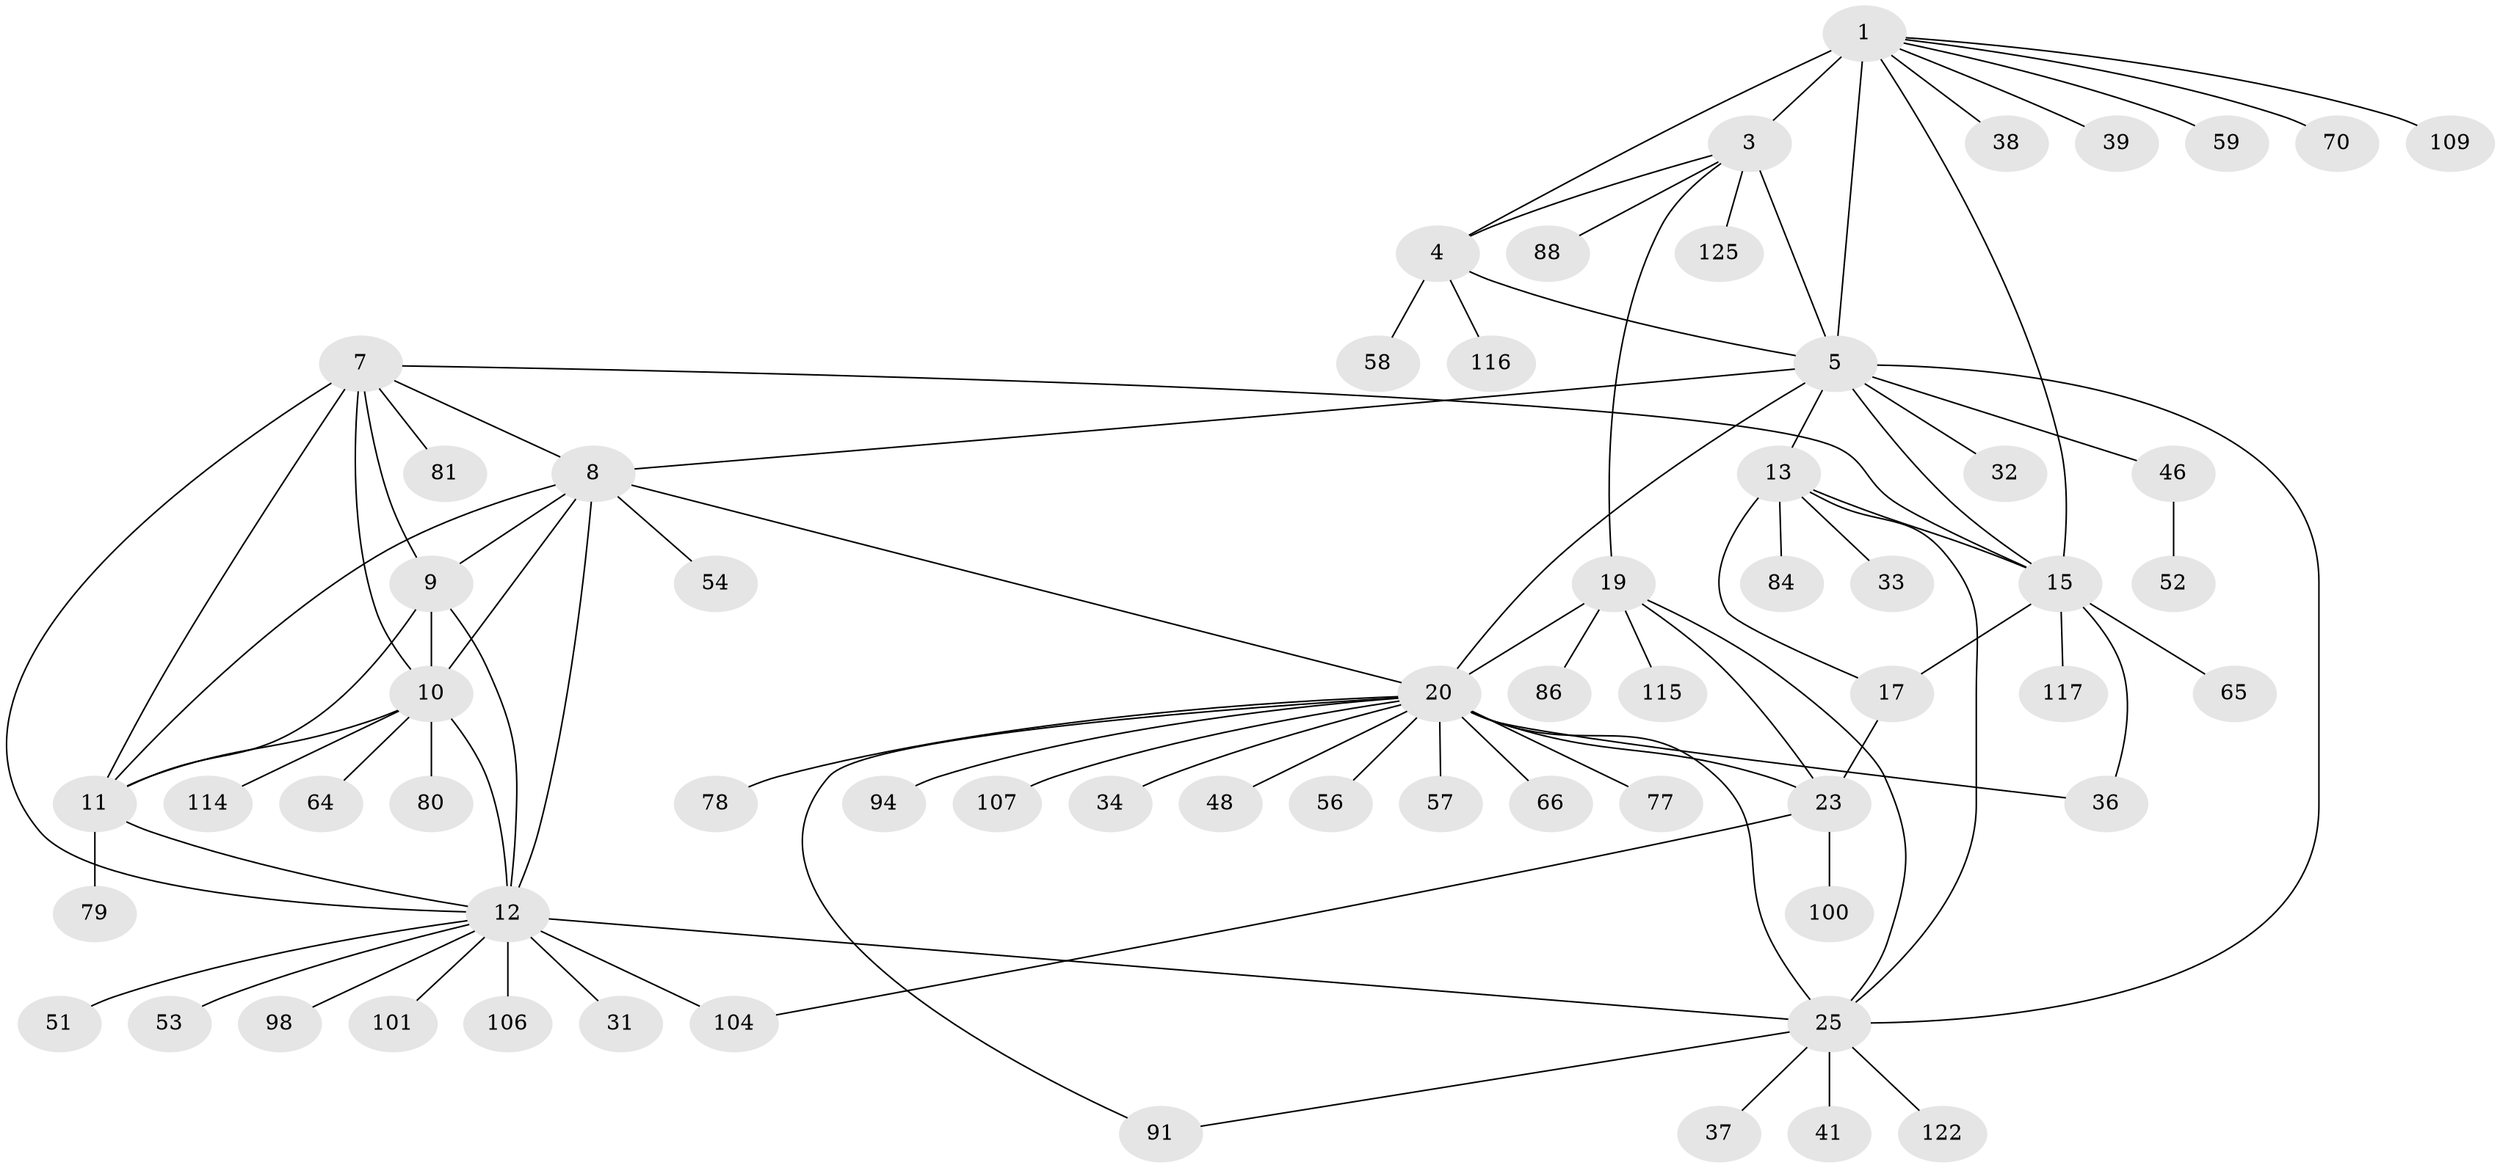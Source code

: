 // original degree distribution, {11: 0.015873015873015872, 7: 0.05555555555555555, 8: 0.047619047619047616, 10: 0.03968253968253968, 13: 0.015873015873015872, 6: 0.047619047619047616, 16: 0.007936507936507936, 9: 0.007936507936507936, 1: 0.6190476190476191, 4: 0.015873015873015872, 2: 0.09523809523809523, 3: 0.031746031746031744}
// Generated by graph-tools (version 1.1) at 2025/19/03/04/25 18:19:40]
// undirected, 63 vertices, 90 edges
graph export_dot {
graph [start="1"]
  node [color=gray90,style=filled];
  1 [super="+61+2+62"];
  3;
  4;
  5 [super="+43+6"];
  7;
  8 [super="+35+69+50+93+118+97"];
  9 [super="+47"];
  10;
  11;
  12;
  13 [super="+14+126+18"];
  15 [super="+16"];
  17 [super="+44"];
  19 [super="+87"];
  20 [super="+21"];
  23;
  25 [super="+29+119+75+28+26+42"];
  31;
  32;
  33;
  34;
  36 [super="+73+103+72"];
  37 [super="+63"];
  38;
  39 [super="+96"];
  41;
  46 [super="+67"];
  48;
  51;
  52;
  53;
  54;
  56;
  57;
  58;
  59 [super="+123"];
  64 [super="+108"];
  65;
  66;
  70;
  77;
  78;
  79 [super="+89"];
  80;
  81;
  84;
  86;
  88;
  91;
  94;
  98;
  100;
  101;
  104 [super="+111"];
  106;
  107;
  109;
  114;
  115;
  116;
  117;
  122;
  125;
  1 -- 3 [weight=2];
  1 -- 4 [weight=2];
  1 -- 5 [weight=4];
  1 -- 38;
  1 -- 70;
  1 -- 109;
  1 -- 39;
  1 -- 59;
  1 -- 15;
  3 -- 4;
  3 -- 5 [weight=2];
  3 -- 19;
  3 -- 88;
  3 -- 125;
  4 -- 5 [weight=2];
  4 -- 58;
  4 -- 116;
  5 -- 32;
  5 -- 20 [weight=2];
  5 -- 25;
  5 -- 13;
  5 -- 15;
  5 -- 8;
  5 -- 46;
  7 -- 8;
  7 -- 9;
  7 -- 10;
  7 -- 11;
  7 -- 12;
  7 -- 81;
  7 -- 15;
  8 -- 9;
  8 -- 10;
  8 -- 11;
  8 -- 12;
  8 -- 20;
  8 -- 54;
  9 -- 10;
  9 -- 11;
  9 -- 12;
  10 -- 11;
  10 -- 12;
  10 -- 64;
  10 -- 80;
  10 -- 114;
  11 -- 12;
  11 -- 79;
  12 -- 31;
  12 -- 51;
  12 -- 53;
  12 -- 98;
  12 -- 101;
  12 -- 104;
  12 -- 106;
  12 -- 25;
  13 -- 15 [weight=6];
  13 -- 17 [weight=3];
  13 -- 84;
  13 -- 33;
  13 -- 25;
  15 -- 17 [weight=2];
  15 -- 65;
  15 -- 117;
  15 -- 36;
  17 -- 23;
  19 -- 20 [weight=4];
  19 -- 23;
  19 -- 86;
  19 -- 115;
  19 -- 25;
  20 -- 23 [weight=4];
  20 -- 48;
  20 -- 56;
  20 -- 57;
  20 -- 77;
  20 -- 78;
  20 -- 91;
  20 -- 94;
  20 -- 107;
  20 -- 66;
  20 -- 34;
  20 -- 25;
  20 -- 36;
  23 -- 100;
  23 -- 104;
  25 -- 41;
  25 -- 37;
  25 -- 122;
  25 -- 91;
  46 -- 52;
}
